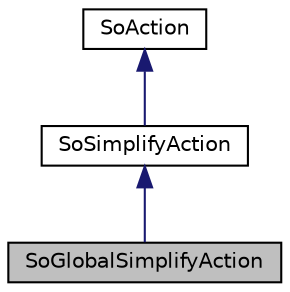 digraph "SoGlobalSimplifyAction"
{
 // LATEX_PDF_SIZE
  edge [fontname="Helvetica",fontsize="10",labelfontname="Helvetica",labelfontsize="10"];
  node [fontname="Helvetica",fontsize="10",shape=record];
  Node1 [label="SoGlobalSimplifyAction",height=0.2,width=0.4,color="black", fillcolor="grey75", style="filled", fontcolor="black",tooltip="The SoGlobalSimplifyAction class is for globally simplifying the geometry of a scene graph,..."];
  Node2 -> Node1 [dir="back",color="midnightblue",fontsize="10",style="solid",fontname="Helvetica"];
  Node2 [label="SoSimplifyAction",height=0.2,width=0.4,color="black", fillcolor="white", style="filled",URL="$classSoSimplifyAction.html",tooltip="The SoSimplifyAction class is the base class for the simplify action classes."];
  Node3 -> Node2 [dir="back",color="midnightblue",fontsize="10",style="solid",fontname="Helvetica"];
  Node3 [label="SoAction",height=0.2,width=0.4,color="black", fillcolor="white", style="filled",URL="$classSoAction.html",tooltip="The SoAction class is the base class for all traversal actions."];
}
